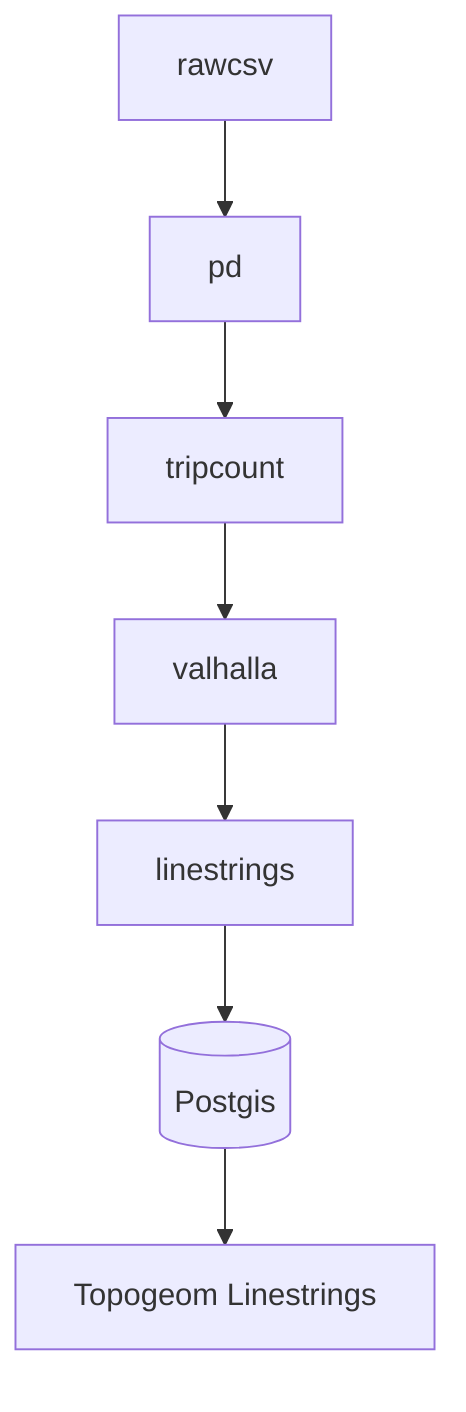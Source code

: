 flowchart TD
    rawcsv-->pd-->tripcount-->valhalla-->linestrings-->pg[(Postgis)]
    pg-->tpgeom[Topogeom Linestrings]